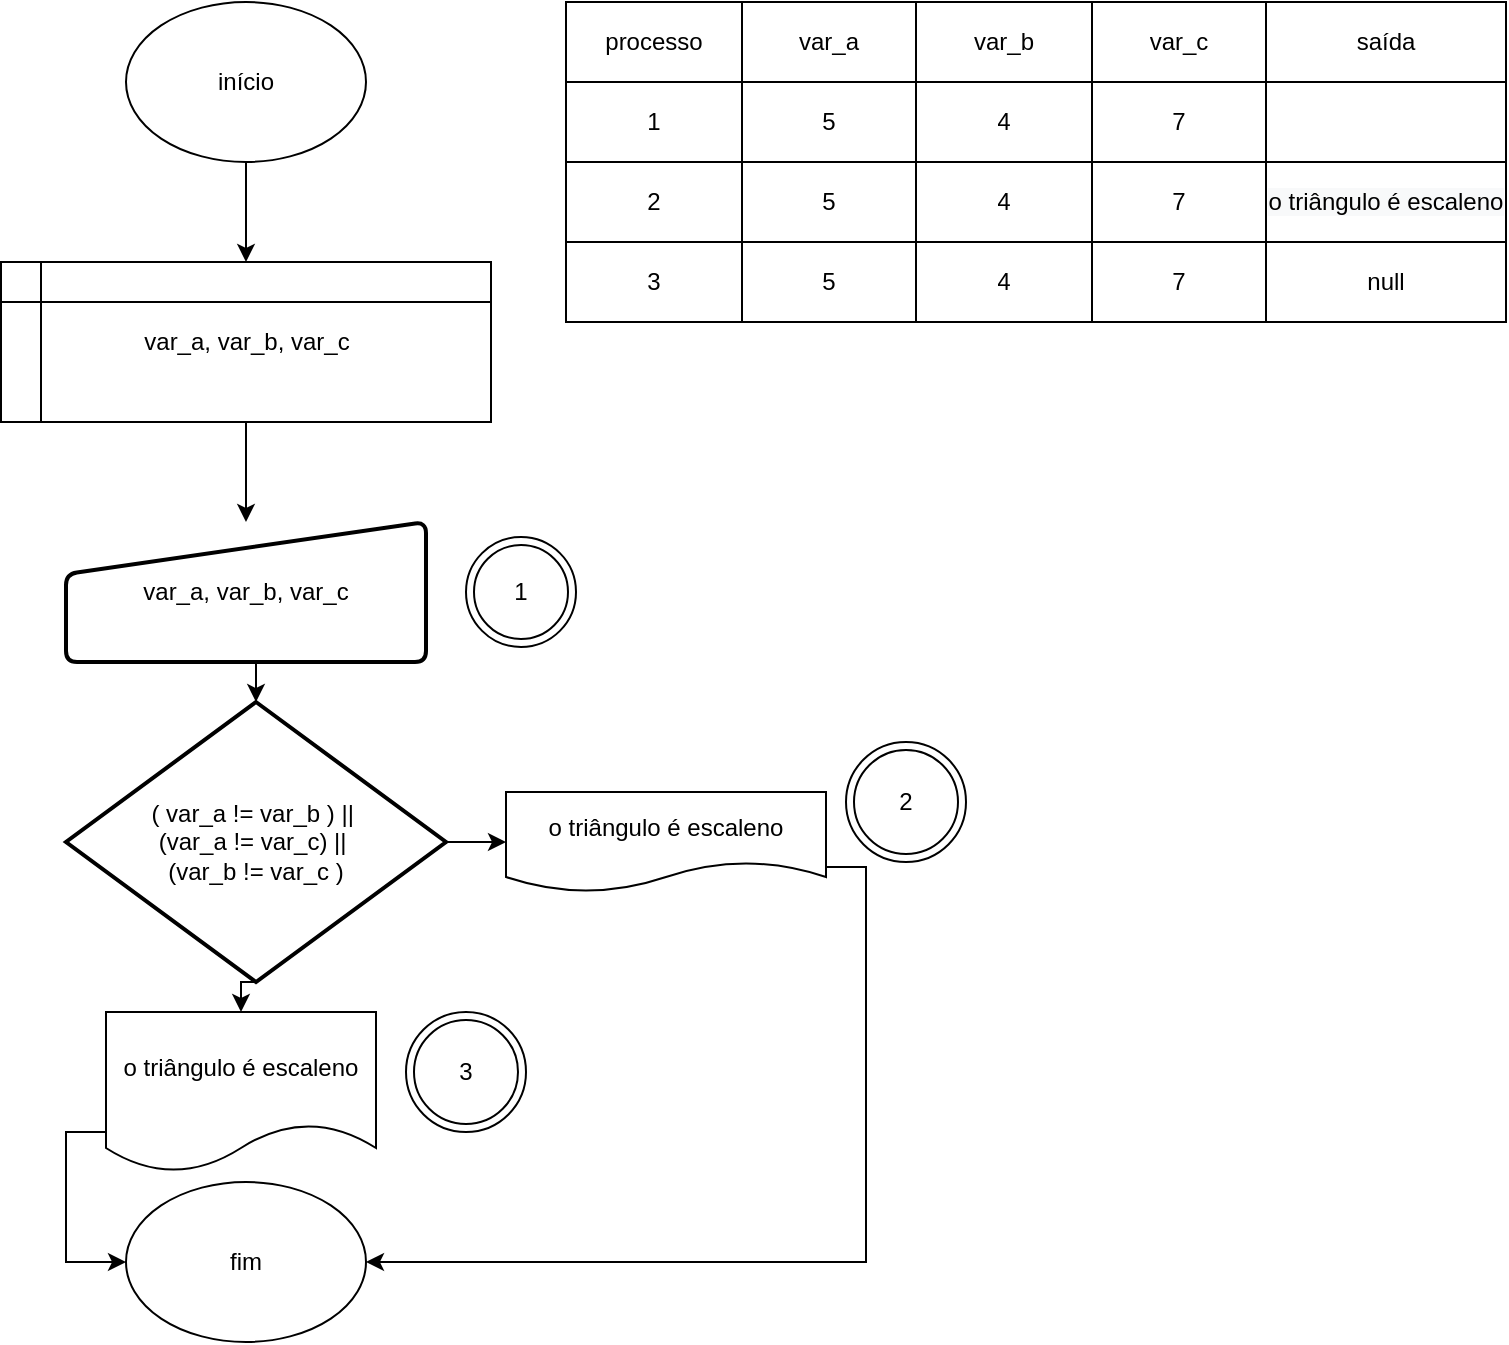 <mxfile version="13.7.2" type="device"><diagram id="01vWry2ugcO_xULkKNit" name="Page-1"><mxGraphModel dx="768" dy="748" grid="1" gridSize="10" guides="1" tooltips="1" connect="1" arrows="1" fold="1" page="1" pageScale="1" pageWidth="827" pageHeight="1169" math="0" shadow="0"><root><mxCell id="0"/><mxCell id="1" parent="0"/><mxCell id="TQxPqvb1V4M6Vd3-wycS-5" style="edgeStyle=orthogonalEdgeStyle;rounded=0;orthogonalLoop=1;jettySize=auto;html=1;exitX=0.5;exitY=1;exitDx=0;exitDy=0;" parent="1" source="TQxPqvb1V4M6Vd3-wycS-1" edge="1"><mxGeometry relative="1" as="geometry"><mxPoint x="130" y="180" as="targetPoint"/></mxGeometry></mxCell><mxCell id="TQxPqvb1V4M6Vd3-wycS-1" value="início" style="ellipse;whiteSpace=wrap;html=1;" parent="1" vertex="1"><mxGeometry x="70" y="50" width="120" height="80" as="geometry"/></mxCell><mxCell id="TQxPqvb1V4M6Vd3-wycS-6" style="edgeStyle=orthogonalEdgeStyle;rounded=0;orthogonalLoop=1;jettySize=auto;html=1;exitX=0.5;exitY=1;exitDx=0;exitDy=0;entryX=0.5;entryY=0;entryDx=0;entryDy=0;" parent="1" source="TQxPqvb1V4M6Vd3-wycS-2" target="TQxPqvb1V4M6Vd3-wycS-3" edge="1"><mxGeometry relative="1" as="geometry"/></mxCell><mxCell id="TQxPqvb1V4M6Vd3-wycS-2" value="var_a, var_b, var_c" style="shape=internalStorage;whiteSpace=wrap;html=1;backgroundOutline=1;" parent="1" vertex="1"><mxGeometry x="7.5" y="180" width="245" height="80" as="geometry"/></mxCell><mxCell id="TQxPqvb1V4M6Vd3-wycS-8" style="edgeStyle=orthogonalEdgeStyle;rounded=0;orthogonalLoop=1;jettySize=auto;html=1;exitX=0.5;exitY=1;exitDx=0;exitDy=0;entryX=0.5;entryY=0;entryDx=0;entryDy=0;entryPerimeter=0;" parent="1" source="TQxPqvb1V4M6Vd3-wycS-3" target="TQxPqvb1V4M6Vd3-wycS-7" edge="1"><mxGeometry relative="1" as="geometry"/></mxCell><mxCell id="TQxPqvb1V4M6Vd3-wycS-3" value="var_a, var_b, var_c" style="html=1;strokeWidth=2;shape=manualInput;whiteSpace=wrap;rounded=1;size=26;arcSize=11;" parent="1" vertex="1"><mxGeometry x="40" y="310" width="180" height="70" as="geometry"/></mxCell><mxCell id="-_4lA-wBhrxH92cNwTD1-2" style="edgeStyle=orthogonalEdgeStyle;rounded=0;orthogonalLoop=1;jettySize=auto;html=1;exitX=1;exitY=0.5;exitDx=0;exitDy=0;exitPerimeter=0;" parent="1" source="TQxPqvb1V4M6Vd3-wycS-7" target="DOtL_3rfCMbObEZxCDpA-16" edge="1"><mxGeometry relative="1" as="geometry"/></mxCell><mxCell id="-_4lA-wBhrxH92cNwTD1-3" style="edgeStyle=orthogonalEdgeStyle;rounded=0;orthogonalLoop=1;jettySize=auto;html=1;exitX=0.5;exitY=1;exitDx=0;exitDy=0;exitPerimeter=0;entryX=0.5;entryY=0;entryDx=0;entryDy=0;" parent="1" source="TQxPqvb1V4M6Vd3-wycS-7" target="TQxPqvb1V4M6Vd3-wycS-12" edge="1"><mxGeometry relative="1" as="geometry"/></mxCell><mxCell id="TQxPqvb1V4M6Vd3-wycS-7" value="( var_a != var_b ) ||&amp;nbsp;&lt;br&gt;(var_a != var_c) ||&amp;nbsp;&lt;br&gt;(var_b != var_c )" style="strokeWidth=2;html=1;shape=mxgraph.flowchart.decision;whiteSpace=wrap;" parent="1" vertex="1"><mxGeometry x="40" y="400" width="190" height="140" as="geometry"/></mxCell><mxCell id="TQxPqvb1V4M6Vd3-wycS-11" value="fim" style="ellipse;whiteSpace=wrap;html=1;" parent="1" vertex="1"><mxGeometry x="70" y="640" width="120" height="80" as="geometry"/></mxCell><mxCell id="-_4lA-wBhrxH92cNwTD1-1" style="edgeStyle=orthogonalEdgeStyle;rounded=0;orthogonalLoop=1;jettySize=auto;html=1;exitX=0;exitY=0.75;exitDx=0;exitDy=0;entryX=0;entryY=0.5;entryDx=0;entryDy=0;" parent="1" source="TQxPqvb1V4M6Vd3-wycS-12" target="TQxPqvb1V4M6Vd3-wycS-11" edge="1"><mxGeometry relative="1" as="geometry"/></mxCell><mxCell id="TQxPqvb1V4M6Vd3-wycS-12" value="o triângulo é escaleno" style="shape=document;whiteSpace=wrap;html=1;boundedLbl=1;" parent="1" vertex="1"><mxGeometry x="60" y="555" width="135" height="80" as="geometry"/></mxCell><mxCell id="TQxPqvb1V4M6Vd3-wycS-30" value="1" style="ellipse;shape=doubleEllipse;whiteSpace=wrap;html=1;aspect=fixed;" parent="1" vertex="1"><mxGeometry x="240" y="317.5" width="55" height="55" as="geometry"/></mxCell><mxCell id="TQxPqvb1V4M6Vd3-wycS-31" value="2" style="ellipse;shape=doubleEllipse;whiteSpace=wrap;html=1;aspect=fixed;" parent="1" vertex="1"><mxGeometry x="430" y="420" width="60" height="60" as="geometry"/></mxCell><mxCell id="TQxPqvb1V4M6Vd3-wycS-33" value="3&lt;br&gt;" style="ellipse;shape=doubleEllipse;whiteSpace=wrap;html=1;aspect=fixed;" parent="1" vertex="1"><mxGeometry x="210" y="555" width="60" height="60" as="geometry"/></mxCell><mxCell id="-_4lA-wBhrxH92cNwTD1-4" style="edgeStyle=orthogonalEdgeStyle;rounded=0;orthogonalLoop=1;jettySize=auto;html=1;exitX=1;exitY=0.75;exitDx=0;exitDy=0;entryX=1;entryY=0.5;entryDx=0;entryDy=0;" parent="1" source="DOtL_3rfCMbObEZxCDpA-16" target="TQxPqvb1V4M6Vd3-wycS-11" edge="1"><mxGeometry relative="1" as="geometry"/></mxCell><mxCell id="DOtL_3rfCMbObEZxCDpA-16" value="o triângulo é escaleno" style="shape=document;whiteSpace=wrap;html=1;boundedLbl=1;" parent="1" vertex="1"><mxGeometry x="260" y="445" width="160" height="50" as="geometry"/></mxCell><mxCell id="TQxPqvb1V4M6Vd3-wycS-17" value="" style="shape=table;html=1;whiteSpace=wrap;startSize=0;container=1;collapsible=0;childLayout=tableLayout;" parent="1" vertex="1"><mxGeometry x="290" y="50" width="470" height="160.0" as="geometry"/></mxCell><mxCell id="TQxPqvb1V4M6Vd3-wycS-18" value="" style="shape=partialRectangle;html=1;whiteSpace=wrap;collapsible=0;dropTarget=0;pointerEvents=0;fillColor=none;top=0;left=0;bottom=0;right=0;points=[[0,0.5],[1,0.5]];portConstraint=eastwest;" parent="TQxPqvb1V4M6Vd3-wycS-17" vertex="1"><mxGeometry width="470" height="40" as="geometry"/></mxCell><mxCell id="TQxPqvb1V4M6Vd3-wycS-19" value="processo" style="shape=partialRectangle;html=1;whiteSpace=wrap;connectable=0;fillColor=none;top=0;left=0;bottom=0;right=0;overflow=hidden;" parent="TQxPqvb1V4M6Vd3-wycS-18" vertex="1"><mxGeometry width="88" height="40" as="geometry"/></mxCell><mxCell id="TQxPqvb1V4M6Vd3-wycS-20" value="var_a" style="shape=partialRectangle;html=1;whiteSpace=wrap;connectable=0;fillColor=none;top=0;left=0;bottom=0;right=0;overflow=hidden;" parent="TQxPqvb1V4M6Vd3-wycS-18" vertex="1"><mxGeometry x="88" width="87" height="40" as="geometry"/></mxCell><mxCell id="TQxPqvb1V4M6Vd3-wycS-21" value="var_b" style="shape=partialRectangle;html=1;whiteSpace=wrap;connectable=0;fillColor=none;top=0;left=0;bottom=0;right=0;overflow=hidden;" parent="TQxPqvb1V4M6Vd3-wycS-18" vertex="1"><mxGeometry x="175" width="88" height="40" as="geometry"/></mxCell><mxCell id="TQxPqvb1V4M6Vd3-wycS-38" value="var_c" style="shape=partialRectangle;html=1;whiteSpace=wrap;connectable=0;fillColor=none;top=0;left=0;bottom=0;right=0;overflow=hidden;" parent="TQxPqvb1V4M6Vd3-wycS-18" vertex="1"><mxGeometry x="263" width="87" height="40" as="geometry"/></mxCell><mxCell id="DOtL_3rfCMbObEZxCDpA-20" value="saída" style="shape=partialRectangle;html=1;whiteSpace=wrap;connectable=0;fillColor=none;top=0;left=0;bottom=0;right=0;overflow=hidden;" parent="TQxPqvb1V4M6Vd3-wycS-18" vertex="1"><mxGeometry x="350" width="120" height="40" as="geometry"/></mxCell><mxCell id="TQxPqvb1V4M6Vd3-wycS-22" value="" style="shape=partialRectangle;html=1;whiteSpace=wrap;collapsible=0;dropTarget=0;pointerEvents=0;fillColor=none;top=0;left=0;bottom=0;right=0;points=[[0,0.5],[1,0.5]];portConstraint=eastwest;" parent="TQxPqvb1V4M6Vd3-wycS-17" vertex="1"><mxGeometry y="40" width="470" height="40" as="geometry"/></mxCell><mxCell id="TQxPqvb1V4M6Vd3-wycS-23" value="1" style="shape=partialRectangle;html=1;whiteSpace=wrap;connectable=0;fillColor=none;top=0;left=0;bottom=0;right=0;overflow=hidden;" parent="TQxPqvb1V4M6Vd3-wycS-22" vertex="1"><mxGeometry width="88" height="40" as="geometry"/></mxCell><mxCell id="TQxPqvb1V4M6Vd3-wycS-24" value="5" style="shape=partialRectangle;html=1;whiteSpace=wrap;connectable=0;fillColor=none;top=0;left=0;bottom=0;right=0;overflow=hidden;" parent="TQxPqvb1V4M6Vd3-wycS-22" vertex="1"><mxGeometry x="88" width="87" height="40" as="geometry"/></mxCell><mxCell id="TQxPqvb1V4M6Vd3-wycS-25" value="4" style="shape=partialRectangle;html=1;whiteSpace=wrap;connectable=0;fillColor=none;top=0;left=0;bottom=0;right=0;overflow=hidden;" parent="TQxPqvb1V4M6Vd3-wycS-22" vertex="1"><mxGeometry x="175" width="88" height="40" as="geometry"/></mxCell><mxCell id="TQxPqvb1V4M6Vd3-wycS-39" value="7" style="shape=partialRectangle;html=1;whiteSpace=wrap;connectable=0;fillColor=none;top=0;left=0;bottom=0;right=0;overflow=hidden;" parent="TQxPqvb1V4M6Vd3-wycS-22" vertex="1"><mxGeometry x="263" width="87" height="40" as="geometry"/></mxCell><mxCell id="DOtL_3rfCMbObEZxCDpA-21" style="shape=partialRectangle;html=1;whiteSpace=wrap;connectable=0;fillColor=none;top=0;left=0;bottom=0;right=0;overflow=hidden;" parent="TQxPqvb1V4M6Vd3-wycS-22" vertex="1"><mxGeometry x="350" width="120" height="40" as="geometry"/></mxCell><mxCell id="TQxPqvb1V4M6Vd3-wycS-26" value="" style="shape=partialRectangle;html=1;whiteSpace=wrap;collapsible=0;dropTarget=0;pointerEvents=0;fillColor=none;top=0;left=0;bottom=0;right=0;points=[[0,0.5],[1,0.5]];portConstraint=eastwest;" parent="TQxPqvb1V4M6Vd3-wycS-17" vertex="1"><mxGeometry y="80" width="470" height="40" as="geometry"/></mxCell><mxCell id="TQxPqvb1V4M6Vd3-wycS-27" value="2" style="shape=partialRectangle;html=1;whiteSpace=wrap;connectable=0;fillColor=none;top=0;left=0;bottom=0;right=0;overflow=hidden;" parent="TQxPqvb1V4M6Vd3-wycS-26" vertex="1"><mxGeometry width="88" height="40" as="geometry"/></mxCell><mxCell id="TQxPqvb1V4M6Vd3-wycS-28" value="5" style="shape=partialRectangle;html=1;whiteSpace=wrap;connectable=0;fillColor=none;top=0;left=0;bottom=0;right=0;overflow=hidden;" parent="TQxPqvb1V4M6Vd3-wycS-26" vertex="1"><mxGeometry x="88" width="87" height="40" as="geometry"/></mxCell><mxCell id="TQxPqvb1V4M6Vd3-wycS-29" value="4" style="shape=partialRectangle;html=1;whiteSpace=wrap;connectable=0;fillColor=none;top=0;left=0;bottom=0;right=0;overflow=hidden;" parent="TQxPqvb1V4M6Vd3-wycS-26" vertex="1"><mxGeometry x="175" width="88" height="40" as="geometry"/></mxCell><mxCell id="TQxPqvb1V4M6Vd3-wycS-40" value="7" style="shape=partialRectangle;html=1;whiteSpace=wrap;connectable=0;fillColor=none;top=0;left=0;bottom=0;right=0;overflow=hidden;" parent="TQxPqvb1V4M6Vd3-wycS-26" vertex="1"><mxGeometry x="263" width="87" height="40" as="geometry"/></mxCell><mxCell id="DOtL_3rfCMbObEZxCDpA-22" value="&lt;span style=&quot;color: rgb(0 , 0 , 0) ; font-family: &amp;#34;helvetica&amp;#34; ; font-size: 12px ; font-style: normal ; font-weight: 400 ; letter-spacing: normal ; text-align: center ; text-indent: 0px ; text-transform: none ; word-spacing: 0px ; background-color: rgb(248 , 249 , 250) ; display: inline ; float: none&quot;&gt;o triângulo é escaleno&lt;/span&gt;" style="shape=partialRectangle;html=1;whiteSpace=wrap;connectable=0;fillColor=none;top=0;left=0;bottom=0;right=0;overflow=hidden;" parent="TQxPqvb1V4M6Vd3-wycS-26" vertex="1"><mxGeometry x="350" width="120" height="40" as="geometry"/></mxCell><mxCell id="TQxPqvb1V4M6Vd3-wycS-34" style="shape=partialRectangle;html=1;whiteSpace=wrap;collapsible=0;dropTarget=0;pointerEvents=0;fillColor=none;top=0;left=0;bottom=0;right=0;points=[[0,0.5],[1,0.5]];portConstraint=eastwest;" parent="TQxPqvb1V4M6Vd3-wycS-17" vertex="1"><mxGeometry y="120" width="470" height="40" as="geometry"/></mxCell><mxCell id="TQxPqvb1V4M6Vd3-wycS-35" value="3" style="shape=partialRectangle;html=1;whiteSpace=wrap;connectable=0;fillColor=none;top=0;left=0;bottom=0;right=0;overflow=hidden;" parent="TQxPqvb1V4M6Vd3-wycS-34" vertex="1"><mxGeometry width="88" height="40" as="geometry"/></mxCell><mxCell id="TQxPqvb1V4M6Vd3-wycS-36" value="5" style="shape=partialRectangle;html=1;whiteSpace=wrap;connectable=0;fillColor=none;top=0;left=0;bottom=0;right=0;overflow=hidden;" parent="TQxPqvb1V4M6Vd3-wycS-34" vertex="1"><mxGeometry x="88" width="87" height="40" as="geometry"/></mxCell><mxCell id="TQxPqvb1V4M6Vd3-wycS-37" value="4" style="shape=partialRectangle;html=1;whiteSpace=wrap;connectable=0;fillColor=none;top=0;left=0;bottom=0;right=0;overflow=hidden;" parent="TQxPqvb1V4M6Vd3-wycS-34" vertex="1"><mxGeometry x="175" width="88" height="40" as="geometry"/></mxCell><mxCell id="TQxPqvb1V4M6Vd3-wycS-41" value="7" style="shape=partialRectangle;html=1;whiteSpace=wrap;connectable=0;fillColor=none;top=0;left=0;bottom=0;right=0;overflow=hidden;" parent="TQxPqvb1V4M6Vd3-wycS-34" vertex="1"><mxGeometry x="263" width="87" height="40" as="geometry"/></mxCell><mxCell id="DOtL_3rfCMbObEZxCDpA-23" value="null" style="shape=partialRectangle;html=1;whiteSpace=wrap;connectable=0;fillColor=none;top=0;left=0;bottom=0;right=0;overflow=hidden;" parent="TQxPqvb1V4M6Vd3-wycS-34" vertex="1"><mxGeometry x="350" width="120" height="40" as="geometry"/></mxCell></root></mxGraphModel></diagram></mxfile>